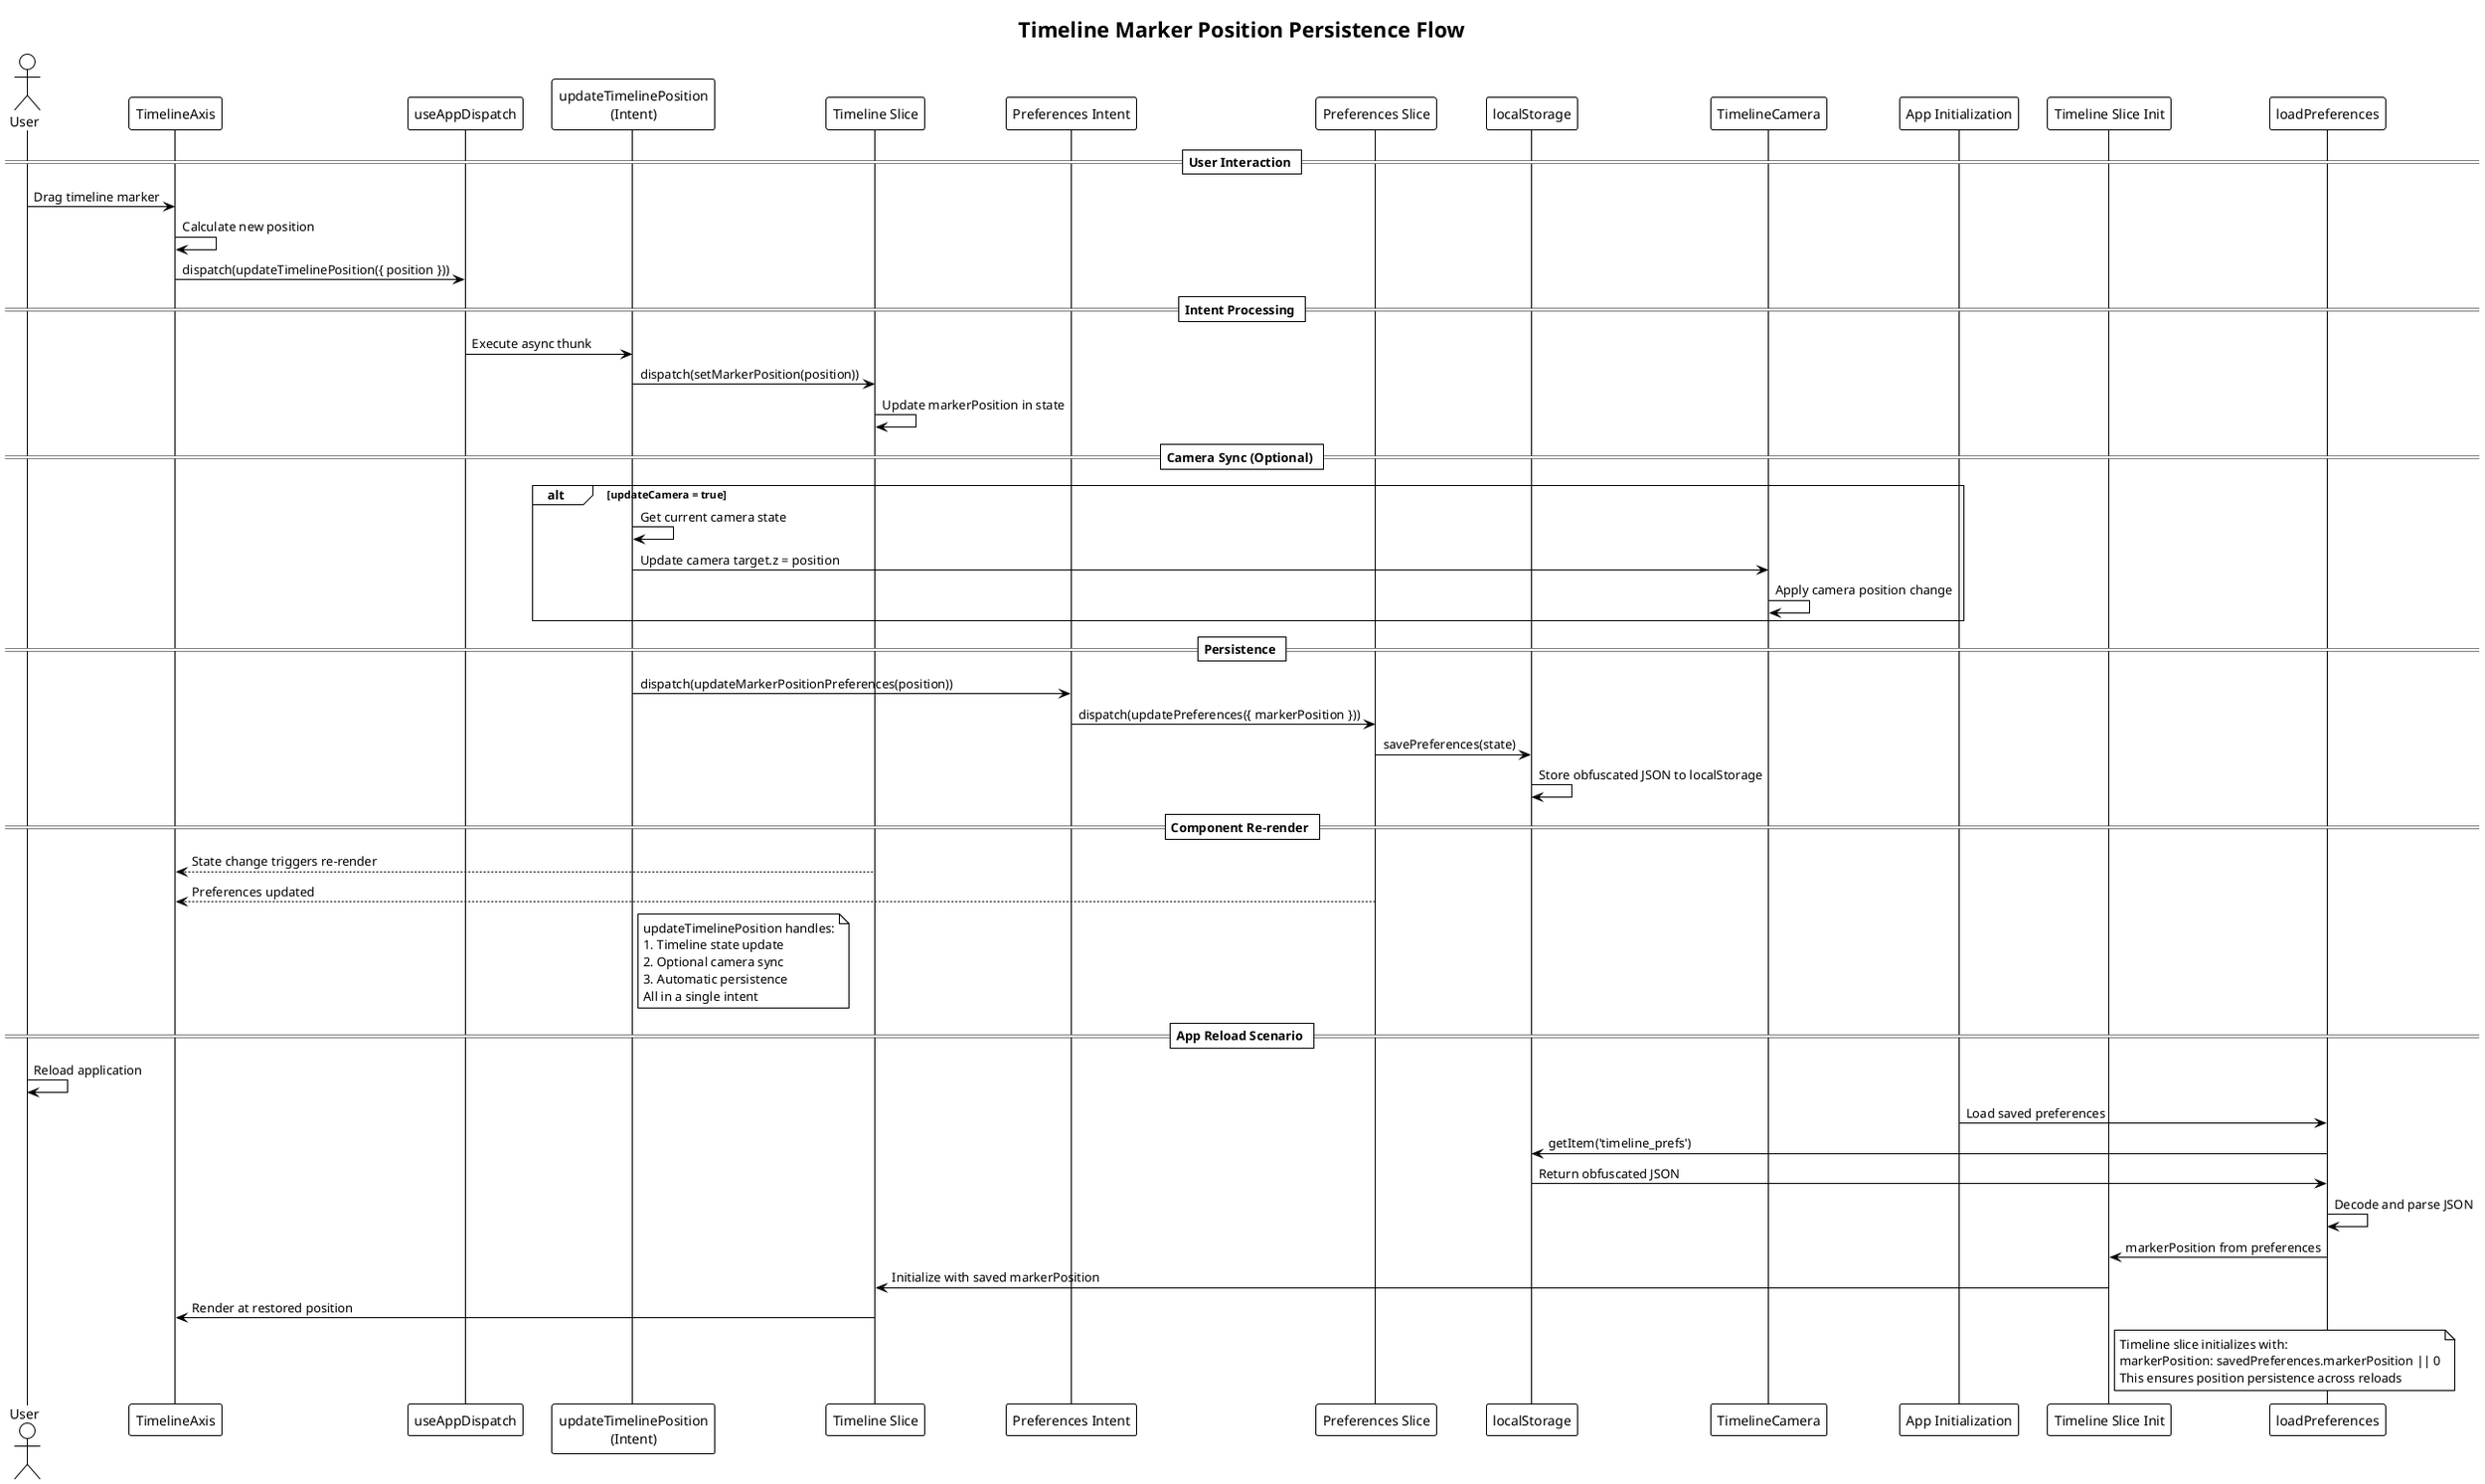 @startuml marker-persistence-sequence
!theme plain
skinparam backgroundColor #FFFFFF

title Timeline Marker Position Persistence Flow

actor User
participant "TimelineAxis" as Axis
participant "useAppDispatch" as Dispatch
participant "updateTimelinePosition\n(Intent)" as Intent
participant "Timeline Slice" as TimelineSlice
participant "Preferences Intent" as PrefIntent
participant "Preferences Slice" as PrefSlice
participant "localStorage" as Storage
participant "TimelineCamera" as Camera

== User Interaction ==
User -> Axis : Drag timeline marker
Axis -> Axis : Calculate new position
Axis -> Dispatch : dispatch(updateTimelinePosition({ position }))

== Intent Processing ==
Dispatch -> Intent : Execute async thunk
Intent -> TimelineSlice : dispatch(setMarkerPosition(position))
TimelineSlice -> TimelineSlice : Update markerPosition in state

== Camera Sync (Optional) ==
alt updateCamera = true
  Intent -> Intent : Get current camera state
  Intent -> Camera : Update camera target.z = position
  Camera -> Camera : Apply camera position change
end

== Persistence ==
Intent -> PrefIntent : dispatch(updateMarkerPositionPreferences(position))
PrefIntent -> PrefSlice : dispatch(updatePreferences({ markerPosition }))
PrefSlice -> Storage : savePreferences(state)
Storage -> Storage : Store obfuscated JSON to localStorage

== Component Re-render ==
TimelineSlice --> Axis : State change triggers re-render
PrefSlice --> Axis : Preferences updated

note right of Intent
  updateTimelinePosition handles:
  1. Timeline state update
  2. Optional camera sync
  3. Automatic persistence
  All in a single intent
end note

== App Reload Scenario ==
User -> User : Reload application

participant "App Initialization" as AppInit
participant "Timeline Slice Init" as TimelineInit
participant "loadPreferences" as LoadPrefs

AppInit -> LoadPrefs : Load saved preferences
LoadPrefs -> Storage : getItem('timeline_prefs')
Storage -> LoadPrefs : Return obfuscated JSON
LoadPrefs -> LoadPrefs : Decode and parse JSON
LoadPrefs -> TimelineInit : markerPosition from preferences
TimelineInit -> TimelineSlice : Initialize with saved markerPosition
TimelineSlice -> Axis : Render at restored position

note right of TimelineInit
  Timeline slice initializes with:
  markerPosition: savedPreferences.markerPosition || 0
  This ensures position persistence across reloads
end note

@enduml